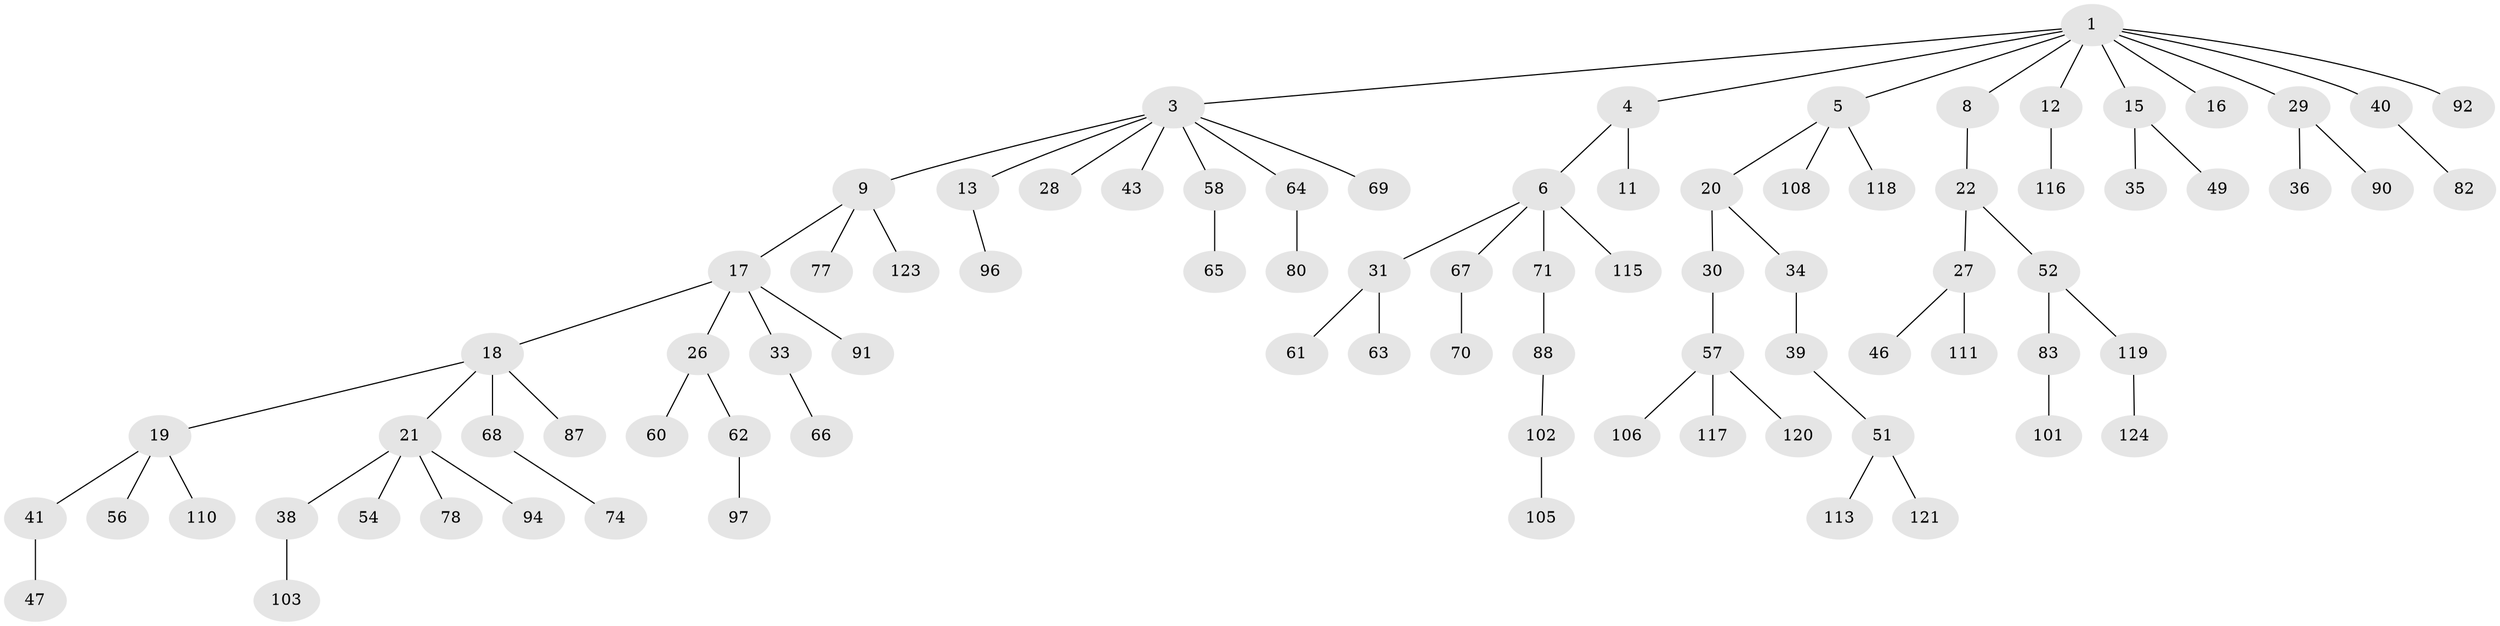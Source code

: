 // original degree distribution, {7: 0.007874015748031496, 5: 0.031496062992125984, 4: 0.07874015748031496, 3: 0.15748031496062992, 2: 0.25984251968503935, 1: 0.4645669291338583}
// Generated by graph-tools (version 1.1) at 2025/42/03/06/25 10:42:03]
// undirected, 86 vertices, 85 edges
graph export_dot {
graph [start="1"]
  node [color=gray90,style=filled];
  1 [super="+2"];
  3 [super="+7"];
  4 [super="+75"];
  5 [super="+10"];
  6 [super="+24"];
  8 [super="+127"];
  9 [super="+104"];
  11 [super="+72"];
  12 [super="+32"];
  13 [super="+14"];
  15 [super="+37"];
  16;
  17 [super="+53"];
  18 [super="+55"];
  19 [super="+44"];
  20 [super="+99"];
  21 [super="+25"];
  22 [super="+23"];
  26 [super="+48"];
  27 [super="+45"];
  28 [super="+81"];
  29 [super="+59"];
  30;
  31;
  33 [super="+93"];
  34;
  35;
  36 [super="+76"];
  38 [super="+85"];
  39 [super="+42"];
  40;
  41 [super="+89"];
  43 [super="+50"];
  46;
  47;
  49 [super="+98"];
  51 [super="+100"];
  52 [super="+79"];
  54;
  56;
  57 [super="+73"];
  58;
  60;
  61 [super="+112"];
  62;
  63 [super="+114"];
  64 [super="+109"];
  65;
  66;
  67;
  68;
  69;
  70;
  71 [super="+107"];
  74;
  77 [super="+84"];
  78;
  80;
  82 [super="+95"];
  83 [super="+86"];
  87;
  88;
  90;
  91;
  92;
  94;
  96 [super="+122"];
  97;
  101 [super="+125"];
  102;
  103;
  105;
  106;
  108;
  110;
  111;
  113;
  115;
  116;
  117;
  118;
  119;
  120 [super="+126"];
  121;
  123;
  124;
  1 -- 8;
  1 -- 15;
  1 -- 16;
  1 -- 29;
  1 -- 40;
  1 -- 92;
  1 -- 3;
  1 -- 4;
  1 -- 5;
  1 -- 12;
  3 -- 13;
  3 -- 28;
  3 -- 43;
  3 -- 64;
  3 -- 69;
  3 -- 9;
  3 -- 58;
  4 -- 6;
  4 -- 11;
  5 -- 20;
  5 -- 118;
  5 -- 108;
  6 -- 67;
  6 -- 115;
  6 -- 31;
  6 -- 71;
  8 -- 22;
  9 -- 17;
  9 -- 77;
  9 -- 123;
  12 -- 116;
  13 -- 96;
  15 -- 35;
  15 -- 49;
  17 -- 18;
  17 -- 26;
  17 -- 33;
  17 -- 91;
  18 -- 19;
  18 -- 21;
  18 -- 68;
  18 -- 87;
  19 -- 41;
  19 -- 56;
  19 -- 110;
  20 -- 30;
  20 -- 34;
  21 -- 38;
  21 -- 94;
  21 -- 54;
  21 -- 78;
  22 -- 27;
  22 -- 52;
  26 -- 62;
  26 -- 60;
  27 -- 111;
  27 -- 46;
  29 -- 36;
  29 -- 90;
  30 -- 57;
  31 -- 61;
  31 -- 63;
  33 -- 66;
  34 -- 39;
  38 -- 103;
  39 -- 51;
  40 -- 82;
  41 -- 47;
  51 -- 113;
  51 -- 121;
  52 -- 83;
  52 -- 119;
  57 -- 106;
  57 -- 117;
  57 -- 120;
  58 -- 65;
  62 -- 97;
  64 -- 80;
  67 -- 70;
  68 -- 74;
  71 -- 88;
  83 -- 101;
  88 -- 102;
  102 -- 105;
  119 -- 124;
}
